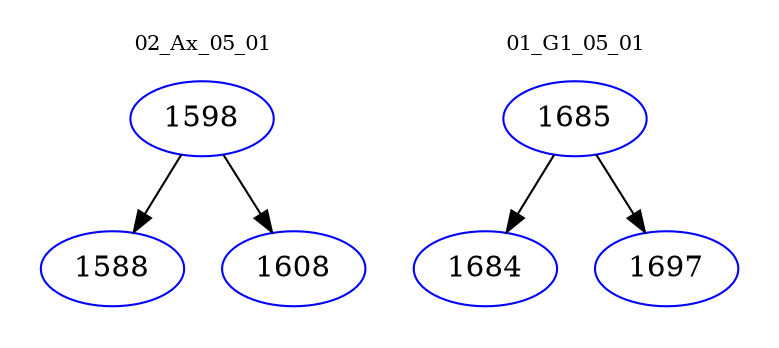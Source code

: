 digraph{
subgraph cluster_0 {
color = white
label = "02_Ax_05_01";
fontsize=10;
T0_1598 [label="1598", color="blue"]
T0_1598 -> T0_1588 [color="black"]
T0_1588 [label="1588", color="blue"]
T0_1598 -> T0_1608 [color="black"]
T0_1608 [label="1608", color="blue"]
}
subgraph cluster_1 {
color = white
label = "01_G1_05_01";
fontsize=10;
T1_1685 [label="1685", color="blue"]
T1_1685 -> T1_1684 [color="black"]
T1_1684 [label="1684", color="blue"]
T1_1685 -> T1_1697 [color="black"]
T1_1697 [label="1697", color="blue"]
}
}
